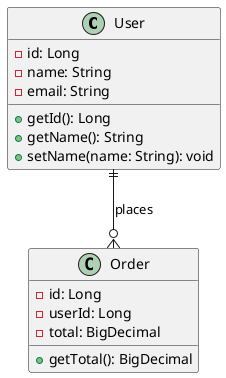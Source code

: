 @startuml
class User {
    -id: Long
    -name: String
    -email: String
    +getId(): Long
    +getName(): String
    +setName(name: String): void
}

class Order {
    -id: Long
    -userId: Long
    -total: BigDecimal
    +getTotal(): BigDecimal
}

User ||--o{ Order : places
@enduml

